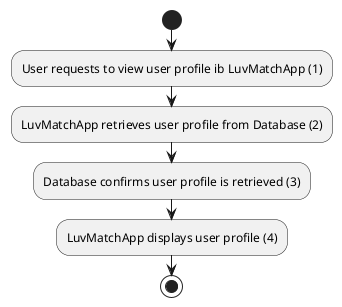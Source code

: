 @startuml
start
 :User requests to view user profile ib LuvMatchApp (1);
 :LuvMatchApp retrieves user profile from Database (2);
 :Database confirms user profile is retrieved (3);
 :LuvMatchApp displays user profile (4);
stop
@enduml
